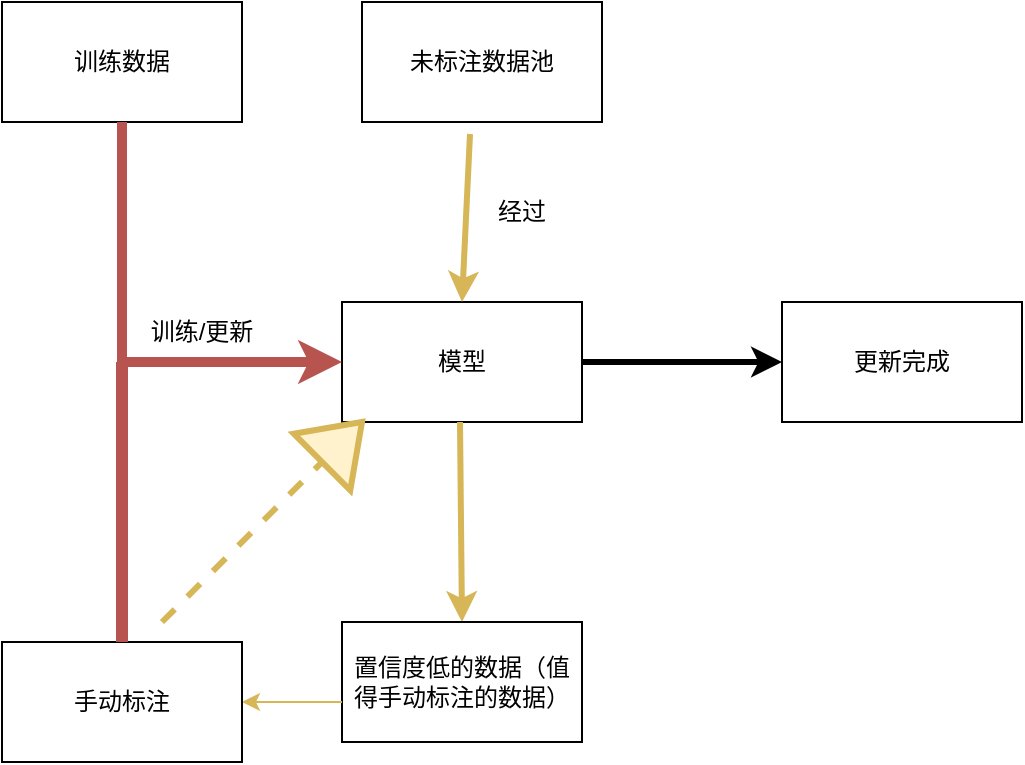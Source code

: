 <mxfile version="18.1.2" type="github">
  <diagram id="hjxOghzSv5758Mb-FRTc" name="第 1 页">
    <mxGraphModel dx="1422" dy="762" grid="1" gridSize="10" guides="1" tooltips="1" connect="1" arrows="1" fold="1" page="1" pageScale="1" pageWidth="827" pageHeight="1169" math="0" shadow="0">
      <root>
        <mxCell id="0" />
        <mxCell id="1" parent="0" />
        <mxCell id="N-Ih-lv9UsKaqy7-BhVm-1" value="训练数据" style="rounded=0;whiteSpace=wrap;html=1;" vertex="1" parent="1">
          <mxGeometry x="160" y="160" width="120" height="60" as="geometry" />
        </mxCell>
        <mxCell id="N-Ih-lv9UsKaqy7-BhVm-2" value="未标注数据池" style="rounded=0;whiteSpace=wrap;html=1;" vertex="1" parent="1">
          <mxGeometry x="340" y="160" width="120" height="60" as="geometry" />
        </mxCell>
        <mxCell id="N-Ih-lv9UsKaqy7-BhVm-3" value="模型" style="rounded=0;whiteSpace=wrap;html=1;" vertex="1" parent="1">
          <mxGeometry x="330" y="310" width="120" height="60" as="geometry" />
        </mxCell>
        <mxCell id="N-Ih-lv9UsKaqy7-BhVm-5" value="" style="endArrow=classic;html=1;rounded=0;entryX=0.5;entryY=0;entryDx=0;entryDy=0;exitX=0.45;exitY=1.1;exitDx=0;exitDy=0;exitPerimeter=0;fillColor=#fff2cc;strokeColor=#d6b656;strokeWidth=3;" edge="1" parent="1" source="N-Ih-lv9UsKaqy7-BhVm-2" target="N-Ih-lv9UsKaqy7-BhVm-3">
          <mxGeometry width="50" height="50" relative="1" as="geometry">
            <mxPoint x="560" y="220" as="sourcePoint" />
            <mxPoint x="610" y="170" as="targetPoint" />
          </mxGeometry>
        </mxCell>
        <mxCell id="N-Ih-lv9UsKaqy7-BhVm-6" value="" style="endArrow=classic;html=1;rounded=0;fillColor=#fff2cc;strokeColor=#d6b656;strokeWidth=3;" edge="1" parent="1">
          <mxGeometry width="50" height="50" relative="1" as="geometry">
            <mxPoint x="389" y="370" as="sourcePoint" />
            <mxPoint x="390" y="470" as="targetPoint" />
          </mxGeometry>
        </mxCell>
        <mxCell id="N-Ih-lv9UsKaqy7-BhVm-7" value="置信度低的数据（值得手动标注的数据）" style="rounded=0;whiteSpace=wrap;html=1;" vertex="1" parent="1">
          <mxGeometry x="330" y="470" width="120" height="60" as="geometry" />
        </mxCell>
        <mxCell id="N-Ih-lv9UsKaqy7-BhVm-8" value="" style="endArrow=classic;html=1;rounded=0;fillColor=#fff2cc;strokeColor=#d6b656;" edge="1" parent="1" target="N-Ih-lv9UsKaqy7-BhVm-9">
          <mxGeometry width="50" height="50" relative="1" as="geometry">
            <mxPoint x="330" y="510" as="sourcePoint" />
            <mxPoint x="260" y="510" as="targetPoint" />
          </mxGeometry>
        </mxCell>
        <mxCell id="N-Ih-lv9UsKaqy7-BhVm-9" value="手动标注" style="rounded=0;whiteSpace=wrap;html=1;" vertex="1" parent="1">
          <mxGeometry x="160" y="480" width="120" height="60" as="geometry" />
        </mxCell>
        <mxCell id="N-Ih-lv9UsKaqy7-BhVm-11" value="" style="endArrow=classic;html=1;rounded=0;entryX=0;entryY=0.5;entryDx=0;entryDy=0;fillColor=#f8cecc;strokeColor=#b85450;strokeWidth=5;" edge="1" parent="1" target="N-Ih-lv9UsKaqy7-BhVm-3">
          <mxGeometry width="50" height="50" relative="1" as="geometry">
            <mxPoint x="220" y="220" as="sourcePoint" />
            <mxPoint x="220" y="340" as="targetPoint" />
            <Array as="points">
              <mxPoint x="220" y="340" />
            </Array>
          </mxGeometry>
        </mxCell>
        <mxCell id="N-Ih-lv9UsKaqy7-BhVm-12" value="" style="endArrow=none;html=1;rounded=0;fillColor=#f8cecc;strokeColor=#b85450;strokeWidth=6;" edge="1" parent="1">
          <mxGeometry width="50" height="50" relative="1" as="geometry">
            <mxPoint x="220" y="480" as="sourcePoint" />
            <mxPoint x="220" y="340" as="targetPoint" />
          </mxGeometry>
        </mxCell>
        <mxCell id="N-Ih-lv9UsKaqy7-BhVm-14" value="经过" style="text;html=1;strokeColor=none;fillColor=none;align=center;verticalAlign=middle;whiteSpace=wrap;rounded=0;" vertex="1" parent="1">
          <mxGeometry x="390" y="250" width="60" height="30" as="geometry" />
        </mxCell>
        <mxCell id="N-Ih-lv9UsKaqy7-BhVm-15" value="训练/更新" style="text;html=1;strokeColor=none;fillColor=none;align=center;verticalAlign=middle;whiteSpace=wrap;rounded=0;" vertex="1" parent="1">
          <mxGeometry x="230" y="310" width="60" height="30" as="geometry" />
        </mxCell>
        <mxCell id="N-Ih-lv9UsKaqy7-BhVm-16" value="" style="endArrow=classic;html=1;rounded=0;strokeWidth=3;" edge="1" parent="1">
          <mxGeometry width="50" height="50" relative="1" as="geometry">
            <mxPoint x="450" y="340" as="sourcePoint" />
            <mxPoint x="550" y="340" as="targetPoint" />
          </mxGeometry>
        </mxCell>
        <mxCell id="N-Ih-lv9UsKaqy7-BhVm-17" value="更新完成" style="rounded=0;whiteSpace=wrap;html=1;" vertex="1" parent="1">
          <mxGeometry x="550" y="310" width="120" height="60" as="geometry" />
        </mxCell>
        <mxCell id="N-Ih-lv9UsKaqy7-BhVm-18" value="" style="endArrow=none;dashed=1;html=1;rounded=0;strokeWidth=3;fillColor=#fff2cc;strokeColor=#d6b656;" edge="1" parent="1">
          <mxGeometry width="50" height="50" relative="1" as="geometry">
            <mxPoint x="240" y="470" as="sourcePoint" />
            <mxPoint x="340" y="370" as="targetPoint" />
          </mxGeometry>
        </mxCell>
        <mxCell id="N-Ih-lv9UsKaqy7-BhVm-19" value="" style="shape=mxgraph.arrows2.wedgeArrow;html=1;fillColor=#fff2cc;bendable=0;rounded=0;strokeWidth=3;strokeColor=#d6b656;" edge="1" parent="1">
          <mxGeometry width="100" height="100" relative="1" as="geometry">
            <mxPoint x="320" y="390" as="sourcePoint" />
            <mxPoint x="340" y="370" as="targetPoint" />
          </mxGeometry>
        </mxCell>
      </root>
    </mxGraphModel>
  </diagram>
</mxfile>
